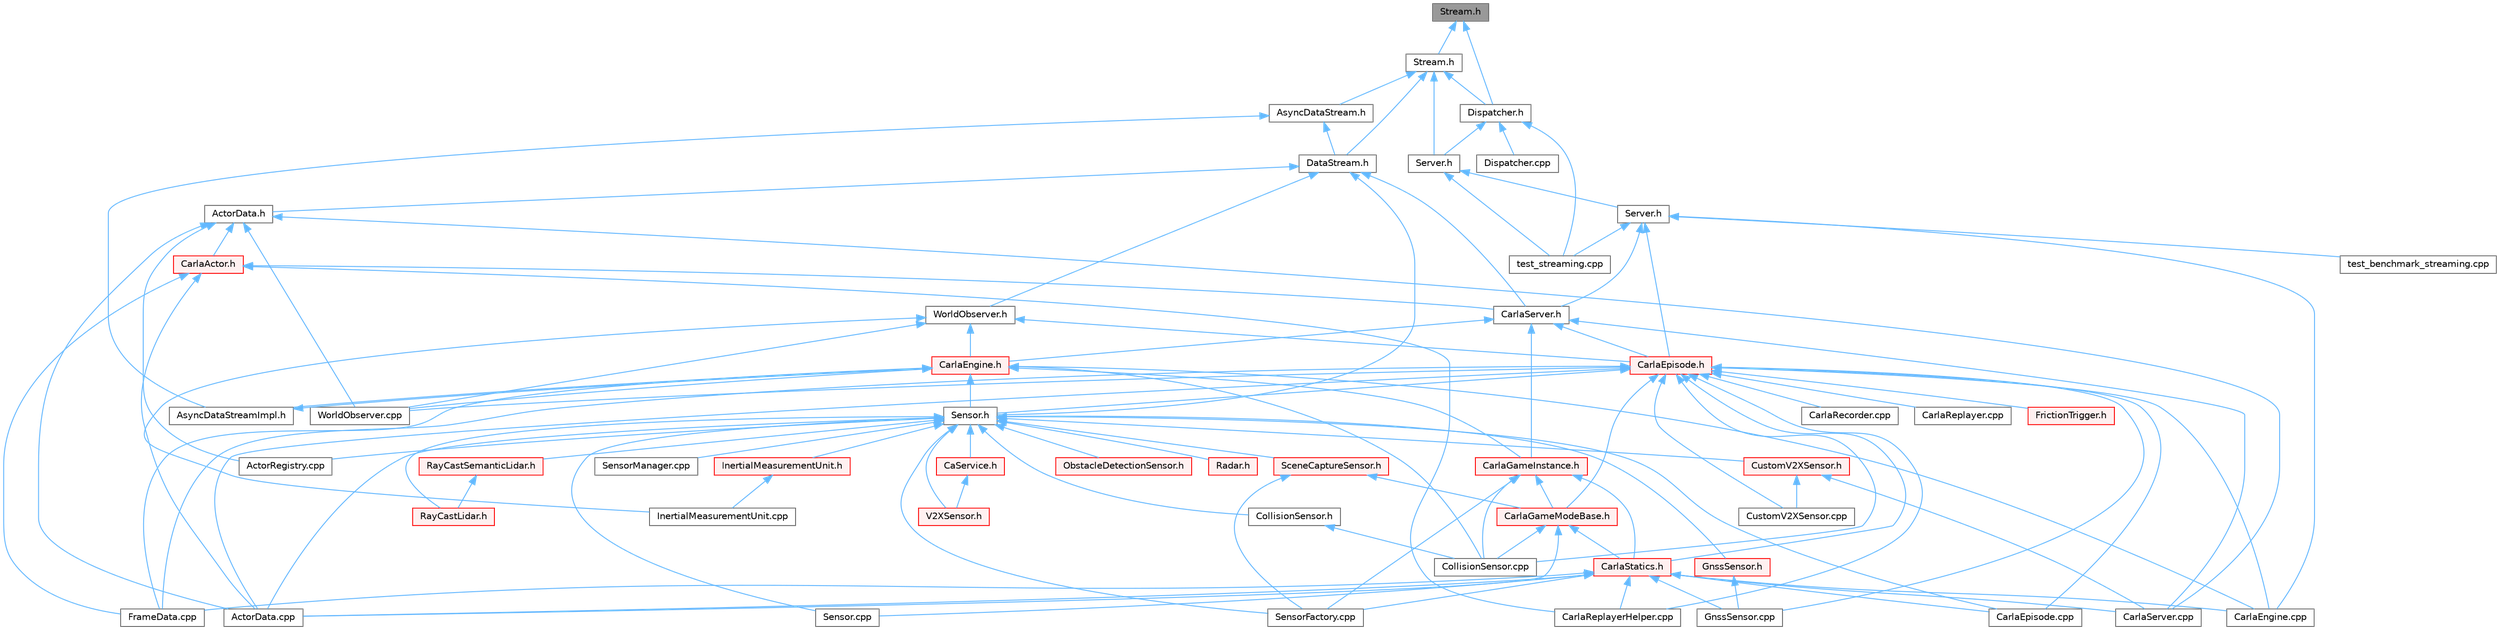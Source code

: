 digraph "Stream.h"
{
 // INTERACTIVE_SVG=YES
 // LATEX_PDF_SIZE
  bgcolor="transparent";
  edge [fontname=Helvetica,fontsize=10,labelfontname=Helvetica,labelfontsize=10];
  node [fontname=Helvetica,fontsize=10,shape=box,height=0.2,width=0.4];
  Node1 [id="Node000001",label="Stream.h",height=0.2,width=0.4,color="gray40", fillcolor="grey60", style="filled", fontcolor="black",tooltip=" "];
  Node1 -> Node2 [id="edge1_Node000001_Node000002",dir="back",color="steelblue1",style="solid",tooltip=" "];
  Node2 [id="Node000002",label="Dispatcher.h",height=0.2,width=0.4,color="grey40", fillcolor="white", style="filled",URL="$d7/d33/Dispatcher_8h.html",tooltip=" "];
  Node2 -> Node3 [id="edge2_Node000002_Node000003",dir="back",color="steelblue1",style="solid",tooltip=" "];
  Node3 [id="Node000003",label="Dispatcher.cpp",height=0.2,width=0.4,color="grey40", fillcolor="white", style="filled",URL="$db/dd1/Dispatcher_8cpp.html",tooltip=" "];
  Node2 -> Node4 [id="edge3_Node000002_Node000004",dir="back",color="steelblue1",style="solid",tooltip=" "];
  Node4 [id="Node000004",label="Server.h",height=0.2,width=0.4,color="grey40", fillcolor="white", style="filled",URL="$de/d03/streaming_2low__level_2Server_8h.html",tooltip=" "];
  Node4 -> Node5 [id="edge4_Node000004_Node000005",dir="back",color="steelblue1",style="solid",tooltip=" "];
  Node5 [id="Node000005",label="Server.h",height=0.2,width=0.4,color="grey40", fillcolor="white", style="filled",URL="$d8/df6/streaming_2Server_8h.html",tooltip=" "];
  Node5 -> Node6 [id="edge5_Node000005_Node000006",dir="back",color="steelblue1",style="solid",tooltip=" "];
  Node6 [id="Node000006",label="CarlaEngine.cpp",height=0.2,width=0.4,color="grey40", fillcolor="white", style="filled",URL="$d6/da1/CarlaEngine_8cpp.html",tooltip=" "];
  Node5 -> Node7 [id="edge6_Node000005_Node000007",dir="back",color="steelblue1",style="solid",tooltip=" "];
  Node7 [id="Node000007",label="CarlaEpisode.h",height=0.2,width=0.4,color="red", fillcolor="#FFF0F0", style="filled",URL="$de/db8/CarlaEpisode_8h.html",tooltip=" "];
  Node7 -> Node8 [id="edge7_Node000007_Node000008",dir="back",color="steelblue1",style="solid",tooltip=" "];
  Node8 [id="Node000008",label="ActorData.cpp",height=0.2,width=0.4,color="grey40", fillcolor="white", style="filled",URL="$da/d7f/ActorData_8cpp.html",tooltip=" "];
  Node7 -> Node6 [id="edge8_Node000007_Node000006",dir="back",color="steelblue1",style="solid",tooltip=" "];
  Node7 -> Node9 [id="edge9_Node000007_Node000009",dir="back",color="steelblue1",style="solid",tooltip=" "];
  Node9 [id="Node000009",label="CarlaEpisode.cpp",height=0.2,width=0.4,color="grey40", fillcolor="white", style="filled",URL="$d6/dd9/CarlaEpisode_8cpp.html",tooltip=" "];
  Node7 -> Node10 [id="edge10_Node000007_Node000010",dir="back",color="steelblue1",style="solid",tooltip=" "];
  Node10 [id="Node000010",label="CarlaGameModeBase.h",height=0.2,width=0.4,color="red", fillcolor="#FFF0F0", style="filled",URL="$d3/d49/CarlaGameModeBase_8h.html",tooltip=" "];
  Node10 -> Node8 [id="edge11_Node000010_Node000008",dir="back",color="steelblue1",style="solid",tooltip=" "];
  Node10 -> Node12 [id="edge12_Node000010_Node000012",dir="back",color="steelblue1",style="solid",tooltip=" "];
  Node12 [id="Node000012",label="CarlaStatics.h",height=0.2,width=0.4,color="red", fillcolor="#FFF0F0", style="filled",URL="$d9/dc8/CarlaStatics_8h.html",tooltip=" "];
  Node12 -> Node8 [id="edge13_Node000012_Node000008",dir="back",color="steelblue1",style="solid",tooltip=" "];
  Node12 -> Node6 [id="edge14_Node000012_Node000006",dir="back",color="steelblue1",style="solid",tooltip=" "];
  Node12 -> Node9 [id="edge15_Node000012_Node000009",dir="back",color="steelblue1",style="solid",tooltip=" "];
  Node12 -> Node16 [id="edge16_Node000012_Node000016",dir="back",color="steelblue1",style="solid",tooltip=" "];
  Node16 [id="Node000016",label="CarlaReplayerHelper.cpp",height=0.2,width=0.4,color="grey40", fillcolor="white", style="filled",URL="$d2/d32/CarlaReplayerHelper_8cpp.html",tooltip=" "];
  Node12 -> Node17 [id="edge17_Node000012_Node000017",dir="back",color="steelblue1",style="solid",tooltip=" "];
  Node17 [id="Node000017",label="CarlaServer.cpp",height=0.2,width=0.4,color="grey40", fillcolor="white", style="filled",URL="$db/d6c/CarlaServer_8cpp.html",tooltip=" "];
  Node12 -> Node22 [id="edge18_Node000012_Node000022",dir="back",color="steelblue1",style="solid",tooltip=" "];
  Node22 [id="Node000022",label="FrameData.cpp",height=0.2,width=0.4,color="grey40", fillcolor="white", style="filled",URL="$df/d8a/FrameData_8cpp.html",tooltip=" "];
  Node12 -> Node23 [id="edge19_Node000012_Node000023",dir="back",color="steelblue1",style="solid",tooltip=" "];
  Node23 [id="Node000023",label="GnssSensor.cpp",height=0.2,width=0.4,color="grey40", fillcolor="white", style="filled",URL="$d7/d22/GnssSensor_8cpp.html",tooltip=" "];
  Node12 -> Node29 [id="edge20_Node000012_Node000029",dir="back",color="steelblue1",style="solid",tooltip=" "];
  Node29 [id="Node000029",label="Sensor.cpp",height=0.2,width=0.4,color="grey40", fillcolor="white", style="filled",URL="$d7/d16/Sensor_8cpp.html",tooltip=" "];
  Node12 -> Node30 [id="edge21_Node000012_Node000030",dir="back",color="steelblue1",style="solid",tooltip=" "];
  Node30 [id="Node000030",label="SensorFactory.cpp",height=0.2,width=0.4,color="grey40", fillcolor="white", style="filled",URL="$d0/dde/SensorFactory_8cpp.html",tooltip=" "];
  Node10 -> Node40 [id="edge22_Node000010_Node000040",dir="back",color="steelblue1",style="solid",tooltip=" "];
  Node40 [id="Node000040",label="CollisionSensor.cpp",height=0.2,width=0.4,color="grey40", fillcolor="white", style="filled",URL="$da/df0/CollisionSensor_8cpp.html",tooltip=" "];
  Node7 -> Node42 [id="edge23_Node000007_Node000042",dir="back",color="steelblue1",style="solid",tooltip=" "];
  Node42 [id="Node000042",label="CarlaRecorder.cpp",height=0.2,width=0.4,color="grey40", fillcolor="white", style="filled",URL="$da/d49/CarlaRecorder_8cpp.html",tooltip=" "];
  Node7 -> Node43 [id="edge24_Node000007_Node000043",dir="back",color="steelblue1",style="solid",tooltip=" "];
  Node43 [id="Node000043",label="CarlaReplayer.cpp",height=0.2,width=0.4,color="grey40", fillcolor="white", style="filled",URL="$db/dba/CarlaReplayer_8cpp.html",tooltip=" "];
  Node7 -> Node16 [id="edge25_Node000007_Node000016",dir="back",color="steelblue1",style="solid",tooltip=" "];
  Node7 -> Node12 [id="edge26_Node000007_Node000012",dir="back",color="steelblue1",style="solid",tooltip=" "];
  Node7 -> Node40 [id="edge27_Node000007_Node000040",dir="back",color="steelblue1",style="solid",tooltip=" "];
  Node7 -> Node44 [id="edge28_Node000007_Node000044",dir="back",color="steelblue1",style="solid",tooltip=" "];
  Node44 [id="Node000044",label="CustomV2XSensor.cpp",height=0.2,width=0.4,color="grey40", fillcolor="white", style="filled",URL="$d8/d97/CustomV2XSensor_8cpp.html",tooltip=" "];
  Node7 -> Node22 [id="edge29_Node000007_Node000022",dir="back",color="steelblue1",style="solid",tooltip=" "];
  Node7 -> Node45 [id="edge30_Node000007_Node000045",dir="back",color="steelblue1",style="solid",tooltip=" "];
  Node45 [id="Node000045",label="FrictionTrigger.h",height=0.2,width=0.4,color="red", fillcolor="#FFF0F0", style="filled",URL="$d4/d30/FrictionTrigger_8h.html",tooltip=" "];
  Node7 -> Node23 [id="edge31_Node000007_Node000023",dir="back",color="steelblue1",style="solid",tooltip=" "];
  Node7 -> Node48 [id="edge32_Node000007_Node000048",dir="back",color="steelblue1",style="solid",tooltip=" "];
  Node48 [id="Node000048",label="Sensor.h",height=0.2,width=0.4,color="grey40", fillcolor="white", style="filled",URL="$d7/d7d/Unreal_2CarlaUE4_2Plugins_2Carla_2Source_2Carla_2Sensor_2Sensor_8h.html",tooltip=" "];
  Node48 -> Node8 [id="edge33_Node000048_Node000008",dir="back",color="steelblue1",style="solid",tooltip=" "];
  Node48 -> Node49 [id="edge34_Node000048_Node000049",dir="back",color="steelblue1",style="solid",tooltip=" "];
  Node49 [id="Node000049",label="ActorRegistry.cpp",height=0.2,width=0.4,color="grey40", fillcolor="white", style="filled",URL="$d3/df3/ActorRegistry_8cpp.html",tooltip=" "];
  Node48 -> Node50 [id="edge35_Node000048_Node000050",dir="back",color="steelblue1",style="solid",tooltip=" "];
  Node50 [id="Node000050",label="CaService.h",height=0.2,width=0.4,color="red", fillcolor="#FFF0F0", style="filled",URL="$df/dd8/CaService_8h.html",tooltip=" "];
  Node50 -> Node53 [id="edge36_Node000050_Node000053",dir="back",color="steelblue1",style="solid",tooltip=" "];
  Node53 [id="Node000053",label="V2XSensor.h",height=0.2,width=0.4,color="red", fillcolor="#FFF0F0", style="filled",URL="$d1/d71/V2XSensor_8h.html",tooltip=" "];
  Node48 -> Node9 [id="edge37_Node000048_Node000009",dir="back",color="steelblue1",style="solid",tooltip=" "];
  Node48 -> Node79 [id="edge38_Node000048_Node000079",dir="back",color="steelblue1",style="solid",tooltip=" "];
  Node79 [id="Node000079",label="CollisionSensor.h",height=0.2,width=0.4,color="grey40", fillcolor="white", style="filled",URL="$d3/dd6/CollisionSensor_8h.html",tooltip=" "];
  Node79 -> Node40 [id="edge39_Node000079_Node000040",dir="back",color="steelblue1",style="solid",tooltip=" "];
  Node48 -> Node80 [id="edge40_Node000048_Node000080",dir="back",color="steelblue1",style="solid",tooltip=" "];
  Node80 [id="Node000080",label="CustomV2XSensor.h",height=0.2,width=0.4,color="red", fillcolor="#FFF0F0", style="filled",URL="$df/d4b/CustomV2XSensor_8h.html",tooltip=" "];
  Node80 -> Node17 [id="edge41_Node000080_Node000017",dir="back",color="steelblue1",style="solid",tooltip=" "];
  Node80 -> Node44 [id="edge42_Node000080_Node000044",dir="back",color="steelblue1",style="solid",tooltip=" "];
  Node48 -> Node81 [id="edge43_Node000048_Node000081",dir="back",color="steelblue1",style="solid",tooltip=" "];
  Node81 [id="Node000081",label="GnssSensor.h",height=0.2,width=0.4,color="red", fillcolor="#FFF0F0", style="filled",URL="$d9/d73/GnssSensor_8h.html",tooltip=" "];
  Node81 -> Node23 [id="edge44_Node000081_Node000023",dir="back",color="steelblue1",style="solid",tooltip=" "];
  Node48 -> Node82 [id="edge45_Node000048_Node000082",dir="back",color="steelblue1",style="solid",tooltip=" "];
  Node82 [id="Node000082",label="InertialMeasurementUnit.h",height=0.2,width=0.4,color="red", fillcolor="#FFF0F0", style="filled",URL="$d7/dfa/InertialMeasurementUnit_8h.html",tooltip=" "];
  Node82 -> Node61 [id="edge46_Node000082_Node000061",dir="back",color="steelblue1",style="solid",tooltip=" "];
  Node61 [id="Node000061",label="InertialMeasurementUnit.cpp",height=0.2,width=0.4,color="grey40", fillcolor="white", style="filled",URL="$d7/d78/InertialMeasurementUnit_8cpp.html",tooltip=" "];
  Node48 -> Node83 [id="edge47_Node000048_Node000083",dir="back",color="steelblue1",style="solid",tooltip=" "];
  Node83 [id="Node000083",label="ObstacleDetectionSensor.h",height=0.2,width=0.4,color="red", fillcolor="#FFF0F0", style="filled",URL="$d7/d55/ObstacleDetectionSensor_8h.html",tooltip=" "];
  Node48 -> Node84 [id="edge48_Node000048_Node000084",dir="back",color="steelblue1",style="solid",tooltip=" "];
  Node84 [id="Node000084",label="Radar.h",height=0.2,width=0.4,color="red", fillcolor="#FFF0F0", style="filled",URL="$d6/de9/Radar_8h.html",tooltip=" "];
  Node48 -> Node68 [id="edge49_Node000048_Node000068",dir="back",color="steelblue1",style="solid",tooltip=" "];
  Node68 [id="Node000068",label="RayCastLidar.h",height=0.2,width=0.4,color="red", fillcolor="#FFF0F0", style="filled",URL="$d1/d53/RayCastLidar_8h.html",tooltip=" "];
  Node48 -> Node70 [id="edge50_Node000048_Node000070",dir="back",color="steelblue1",style="solid",tooltip=" "];
  Node70 [id="Node000070",label="RayCastSemanticLidar.h",height=0.2,width=0.4,color="red", fillcolor="#FFF0F0", style="filled",URL="$de/dc6/RayCastSemanticLidar_8h.html",tooltip=" "];
  Node70 -> Node68 [id="edge51_Node000070_Node000068",dir="back",color="steelblue1",style="solid",tooltip=" "];
  Node48 -> Node85 [id="edge52_Node000048_Node000085",dir="back",color="steelblue1",style="solid",tooltip=" "];
  Node85 [id="Node000085",label="SceneCaptureSensor.h",height=0.2,width=0.4,color="red", fillcolor="#FFF0F0", style="filled",URL="$d8/d95/SceneCaptureSensor_8h.html",tooltip=" "];
  Node85 -> Node10 [id="edge53_Node000085_Node000010",dir="back",color="steelblue1",style="solid",tooltip=" "];
  Node85 -> Node30 [id="edge54_Node000085_Node000030",dir="back",color="steelblue1",style="solid",tooltip=" "];
  Node48 -> Node29 [id="edge55_Node000048_Node000029",dir="back",color="steelblue1",style="solid",tooltip=" "];
  Node48 -> Node30 [id="edge56_Node000048_Node000030",dir="back",color="steelblue1",style="solid",tooltip=" "];
  Node48 -> Node95 [id="edge57_Node000048_Node000095",dir="back",color="steelblue1",style="solid",tooltip=" "];
  Node95 [id="Node000095",label="SensorManager.cpp",height=0.2,width=0.4,color="grey40", fillcolor="white", style="filled",URL="$d2/d0d/SensorManager_8cpp.html",tooltip=" "];
  Node48 -> Node53 [id="edge58_Node000048_Node000053",dir="back",color="steelblue1",style="solid",tooltip=" "];
  Node7 -> Node96 [id="edge59_Node000007_Node000096",dir="back",color="steelblue1",style="solid",tooltip=" "];
  Node96 [id="Node000096",label="WorldObserver.cpp",height=0.2,width=0.4,color="grey40", fillcolor="white", style="filled",URL="$d9/de7/WorldObserver_8cpp.html",tooltip=" "];
  Node5 -> Node97 [id="edge60_Node000005_Node000097",dir="back",color="steelblue1",style="solid",tooltip=" "];
  Node97 [id="Node000097",label="CarlaServer.h",height=0.2,width=0.4,color="grey40", fillcolor="white", style="filled",URL="$d0/d35/CarlaServer_8h.html",tooltip=" "];
  Node97 -> Node98 [id="edge61_Node000097_Node000098",dir="back",color="steelblue1",style="solid",tooltip=" "];
  Node98 [id="Node000098",label="CarlaEngine.h",height=0.2,width=0.4,color="red", fillcolor="#FFF0F0", style="filled",URL="$d0/d11/CarlaEngine_8h.html",tooltip=" "];
  Node98 -> Node99 [id="edge62_Node000098_Node000099",dir="back",color="steelblue1",style="solid",tooltip=" "];
  Node99 [id="Node000099",label="AsyncDataStreamImpl.h",height=0.2,width=0.4,color="grey40", fillcolor="white", style="filled",URL="$d0/d17/AsyncDataStreamImpl_8h.html",tooltip=" "];
  Node99 -> Node98 [id="edge63_Node000099_Node000098",dir="back",color="steelblue1",style="solid",tooltip=" "];
  Node98 -> Node6 [id="edge64_Node000098_Node000006",dir="back",color="steelblue1",style="solid",tooltip=" "];
  Node98 -> Node101 [id="edge65_Node000098_Node000101",dir="back",color="steelblue1",style="solid",tooltip=" "];
  Node101 [id="Node000101",label="CarlaGameInstance.h",height=0.2,width=0.4,color="red", fillcolor="#FFF0F0", style="filled",URL="$d2/dba/CarlaGameInstance_8h.html",tooltip=" "];
  Node101 -> Node10 [id="edge66_Node000101_Node000010",dir="back",color="steelblue1",style="solid",tooltip=" "];
  Node101 -> Node12 [id="edge67_Node000101_Node000012",dir="back",color="steelblue1",style="solid",tooltip=" "];
  Node101 -> Node40 [id="edge68_Node000101_Node000040",dir="back",color="steelblue1",style="solid",tooltip=" "];
  Node101 -> Node30 [id="edge69_Node000101_Node000030",dir="back",color="steelblue1",style="solid",tooltip=" "];
  Node98 -> Node40 [id="edge70_Node000098_Node000040",dir="back",color="steelblue1",style="solid",tooltip=" "];
  Node98 -> Node22 [id="edge71_Node000098_Node000022",dir="back",color="steelblue1",style="solid",tooltip=" "];
  Node98 -> Node48 [id="edge72_Node000098_Node000048",dir="back",color="steelblue1",style="solid",tooltip=" "];
  Node98 -> Node96 [id="edge73_Node000098_Node000096",dir="back",color="steelblue1",style="solid",tooltip=" "];
  Node97 -> Node7 [id="edge74_Node000097_Node000007",dir="back",color="steelblue1",style="solid",tooltip=" "];
  Node97 -> Node101 [id="edge75_Node000097_Node000101",dir="back",color="steelblue1",style="solid",tooltip=" "];
  Node97 -> Node17 [id="edge76_Node000097_Node000017",dir="back",color="steelblue1",style="solid",tooltip=" "];
  Node5 -> Node108 [id="edge77_Node000005_Node000108",dir="back",color="steelblue1",style="solid",tooltip=" "];
  Node108 [id="Node000108",label="test_benchmark_streaming.cpp",height=0.2,width=0.4,color="grey40", fillcolor="white", style="filled",URL="$db/dc1/test__benchmark__streaming_8cpp.html",tooltip=" "];
  Node5 -> Node109 [id="edge78_Node000005_Node000109",dir="back",color="steelblue1",style="solid",tooltip=" "];
  Node109 [id="Node000109",label="test_streaming.cpp",height=0.2,width=0.4,color="grey40", fillcolor="white", style="filled",URL="$d3/d36/test__streaming_8cpp.html",tooltip=" "];
  Node4 -> Node109 [id="edge79_Node000004_Node000109",dir="back",color="steelblue1",style="solid",tooltip=" "];
  Node2 -> Node109 [id="edge80_Node000002_Node000109",dir="back",color="steelblue1",style="solid",tooltip=" "];
  Node1 -> Node110 [id="edge81_Node000001_Node000110",dir="back",color="steelblue1",style="solid",tooltip=" "];
  Node110 [id="Node000110",label="Stream.h",height=0.2,width=0.4,color="grey40", fillcolor="white", style="filled",URL="$de/dd1/Stream_8h.html",tooltip=" "];
  Node110 -> Node111 [id="edge82_Node000110_Node000111",dir="back",color="steelblue1",style="solid",tooltip=" "];
  Node111 [id="Node000111",label="AsyncDataStream.h",height=0.2,width=0.4,color="grey40", fillcolor="white", style="filled",URL="$d9/d4d/AsyncDataStream_8h.html",tooltip=" "];
  Node111 -> Node99 [id="edge83_Node000111_Node000099",dir="back",color="steelblue1",style="solid",tooltip=" "];
  Node111 -> Node112 [id="edge84_Node000111_Node000112",dir="back",color="steelblue1",style="solid",tooltip=" "];
  Node112 [id="Node000112",label="DataStream.h",height=0.2,width=0.4,color="grey40", fillcolor="white", style="filled",URL="$da/dd9/DataStream_8h.html",tooltip=" "];
  Node112 -> Node113 [id="edge85_Node000112_Node000113",dir="back",color="steelblue1",style="solid",tooltip=" "];
  Node113 [id="Node000113",label="ActorData.h",height=0.2,width=0.4,color="grey40", fillcolor="white", style="filled",URL="$de/d7d/ActorData_8h.html",tooltip=" "];
  Node113 -> Node8 [id="edge86_Node000113_Node000008",dir="back",color="steelblue1",style="solid",tooltip=" "];
  Node113 -> Node49 [id="edge87_Node000113_Node000049",dir="back",color="steelblue1",style="solid",tooltip=" "];
  Node113 -> Node114 [id="edge88_Node000113_Node000114",dir="back",color="steelblue1",style="solid",tooltip=" "];
  Node114 [id="Node000114",label="CarlaActor.h",height=0.2,width=0.4,color="red", fillcolor="#FFF0F0", style="filled",URL="$de/d36/CarlaActor_8h.html",tooltip=" "];
  Node114 -> Node8 [id="edge89_Node000114_Node000008",dir="back",color="steelblue1",style="solid",tooltip=" "];
  Node114 -> Node16 [id="edge90_Node000114_Node000016",dir="back",color="steelblue1",style="solid",tooltip=" "];
  Node114 -> Node97 [id="edge91_Node000114_Node000097",dir="back",color="steelblue1",style="solid",tooltip=" "];
  Node114 -> Node22 [id="edge92_Node000114_Node000022",dir="back",color="steelblue1",style="solid",tooltip=" "];
  Node113 -> Node17 [id="edge93_Node000113_Node000017",dir="back",color="steelblue1",style="solid",tooltip=" "];
  Node113 -> Node96 [id="edge94_Node000113_Node000096",dir="back",color="steelblue1",style="solid",tooltip=" "];
  Node112 -> Node97 [id="edge95_Node000112_Node000097",dir="back",color="steelblue1",style="solid",tooltip=" "];
  Node112 -> Node48 [id="edge96_Node000112_Node000048",dir="back",color="steelblue1",style="solid",tooltip=" "];
  Node112 -> Node127 [id="edge97_Node000112_Node000127",dir="back",color="steelblue1",style="solid",tooltip=" "];
  Node127 [id="Node000127",label="WorldObserver.h",height=0.2,width=0.4,color="grey40", fillcolor="white", style="filled",URL="$d8/deb/WorldObserver_8h.html",tooltip=" "];
  Node127 -> Node98 [id="edge98_Node000127_Node000098",dir="back",color="steelblue1",style="solid",tooltip=" "];
  Node127 -> Node7 [id="edge99_Node000127_Node000007",dir="back",color="steelblue1",style="solid",tooltip=" "];
  Node127 -> Node61 [id="edge100_Node000127_Node000061",dir="back",color="steelblue1",style="solid",tooltip=" "];
  Node127 -> Node96 [id="edge101_Node000127_Node000096",dir="back",color="steelblue1",style="solid",tooltip=" "];
  Node110 -> Node112 [id="edge102_Node000110_Node000112",dir="back",color="steelblue1",style="solid",tooltip=" "];
  Node110 -> Node2 [id="edge103_Node000110_Node000002",dir="back",color="steelblue1",style="solid",tooltip=" "];
  Node110 -> Node4 [id="edge104_Node000110_Node000004",dir="back",color="steelblue1",style="solid",tooltip=" "];
}

